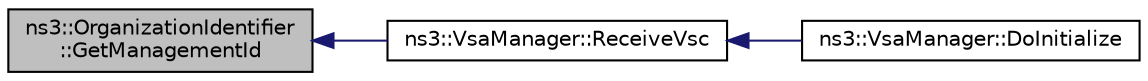digraph "ns3::OrganizationIdentifier::GetManagementId"
{
  edge [fontname="Helvetica",fontsize="10",labelfontname="Helvetica",labelfontsize="10"];
  node [fontname="Helvetica",fontsize="10",shape=record];
  rankdir="LR";
  Node1 [label="ns3::OrganizationIdentifier\l::GetManagementId",height=0.2,width=0.4,color="black", fillcolor="grey75", style="filled", fontcolor="black"];
  Node1 -> Node2 [dir="back",color="midnightblue",fontsize="10",style="solid"];
  Node2 [label="ns3::VsaManager::ReceiveVsc",height=0.2,width=0.4,color="black", fillcolor="white", style="filled",URL="$de/d6e/classns3_1_1VsaManager.html#a5dd6b3883b8e57ed8cc7f7cc7afa5601"];
  Node2 -> Node3 [dir="back",color="midnightblue",fontsize="10",style="solid"];
  Node3 [label="ns3::VsaManager::DoInitialize",height=0.2,width=0.4,color="black", fillcolor="white", style="filled",URL="$de/d6e/classns3_1_1VsaManager.html#a05e003d4c898eda681aeb6c2a4339e2a"];
}

